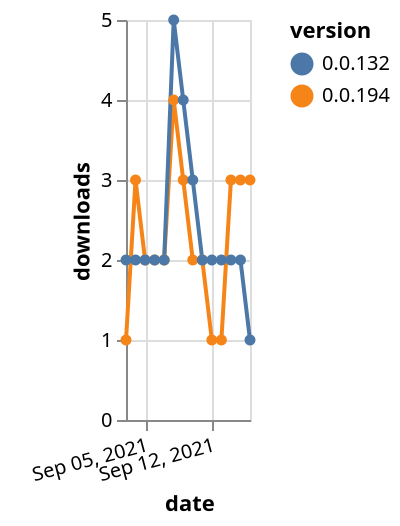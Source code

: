 {"$schema": "https://vega.github.io/schema/vega-lite/v5.json", "description": "A simple bar chart with embedded data.", "data": {"values": [{"date": "2021-09-03", "total": 2565, "delta": 1, "version": "0.0.194"}, {"date": "2021-09-04", "total": 2568, "delta": 3, "version": "0.0.194"}, {"date": "2021-09-05", "total": 2570, "delta": 2, "version": "0.0.194"}, {"date": "2021-09-06", "total": 2572, "delta": 2, "version": "0.0.194"}, {"date": "2021-09-07", "total": 2574, "delta": 2, "version": "0.0.194"}, {"date": "2021-09-08", "total": 2578, "delta": 4, "version": "0.0.194"}, {"date": "2021-09-09", "total": 2581, "delta": 3, "version": "0.0.194"}, {"date": "2021-09-10", "total": 2583, "delta": 2, "version": "0.0.194"}, {"date": "2021-09-11", "total": 2585, "delta": 2, "version": "0.0.194"}, {"date": "2021-09-12", "total": 2586, "delta": 1, "version": "0.0.194"}, {"date": "2021-09-13", "total": 2587, "delta": 1, "version": "0.0.194"}, {"date": "2021-09-14", "total": 2590, "delta": 3, "version": "0.0.194"}, {"date": "2021-09-15", "total": 2593, "delta": 3, "version": "0.0.194"}, {"date": "2021-09-16", "total": 2596, "delta": 3, "version": "0.0.194"}, {"date": "2021-09-03", "total": 2723, "delta": 2, "version": "0.0.132"}, {"date": "2021-09-04", "total": 2725, "delta": 2, "version": "0.0.132"}, {"date": "2021-09-05", "total": 2727, "delta": 2, "version": "0.0.132"}, {"date": "2021-09-06", "total": 2729, "delta": 2, "version": "0.0.132"}, {"date": "2021-09-07", "total": 2731, "delta": 2, "version": "0.0.132"}, {"date": "2021-09-08", "total": 2736, "delta": 5, "version": "0.0.132"}, {"date": "2021-09-09", "total": 2740, "delta": 4, "version": "0.0.132"}, {"date": "2021-09-10", "total": 2743, "delta": 3, "version": "0.0.132"}, {"date": "2021-09-11", "total": 2745, "delta": 2, "version": "0.0.132"}, {"date": "2021-09-12", "total": 2747, "delta": 2, "version": "0.0.132"}, {"date": "2021-09-13", "total": 2749, "delta": 2, "version": "0.0.132"}, {"date": "2021-09-14", "total": 2751, "delta": 2, "version": "0.0.132"}, {"date": "2021-09-15", "total": 2753, "delta": 2, "version": "0.0.132"}, {"date": "2021-09-16", "total": 2754, "delta": 1, "version": "0.0.132"}]}, "width": "container", "mark": {"type": "line", "point": {"filled": true}}, "encoding": {"x": {"field": "date", "type": "temporal", "timeUnit": "yearmonthdate", "title": "date", "axis": {"labelAngle": -15}}, "y": {"field": "delta", "type": "quantitative", "title": "downloads"}, "color": {"field": "version", "type": "nominal"}, "tooltip": {"field": "delta"}}}
